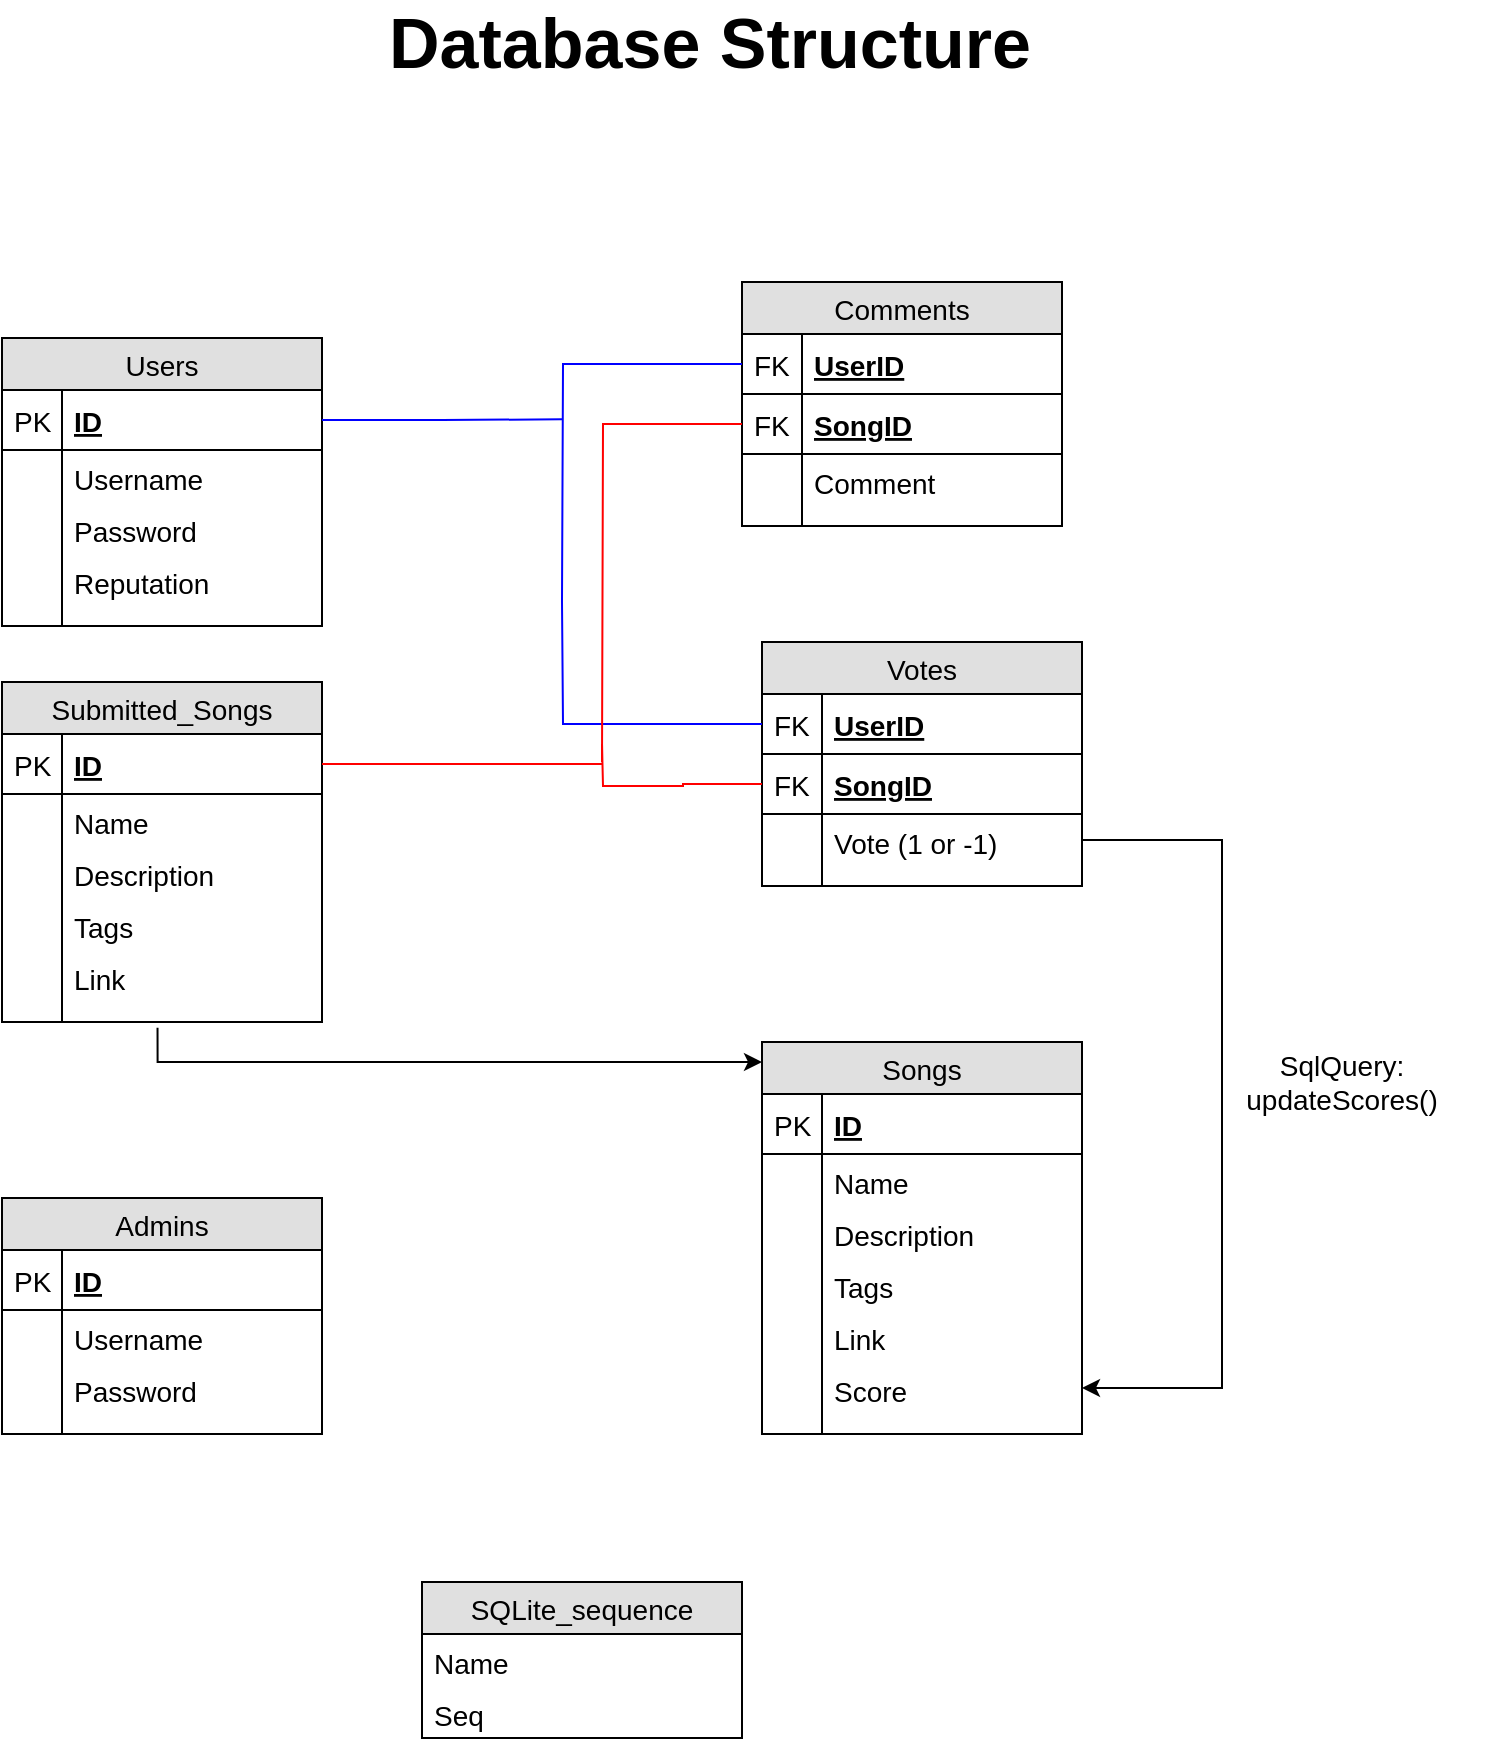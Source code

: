 <mxfile version="12.5.1" type="device"><diagram id="HdgvGrwC-kGfhAC0aPzF" name="Page-1"><mxGraphModel dx="2011" dy="1034" grid="1" gridSize="10" guides="1" tooltips="1" connect="1" arrows="1" fold="1" page="1" pageScale="1" pageWidth="850" pageHeight="1100" math="0" shadow="0"><root><mxCell id="0"/><mxCell id="1" parent="0"/><mxCell id="TPetmL6PevC2E9z7la2f-1" value="&lt;font size=&quot;1&quot;&gt;&lt;b style=&quot;font-size: 35px&quot;&gt;Database Structure&lt;/b&gt;&lt;/font&gt;" style="text;html=1;strokeColor=none;fillColor=none;align=center;verticalAlign=middle;whiteSpace=wrap;rounded=0;" vertex="1" parent="1"><mxGeometry x="259.29" y="60" width="330" height="20" as="geometry"/></mxCell><mxCell id="TPetmL6PevC2E9z7la2f-3" value="Admins" style="swimlane;fontStyle=0;childLayout=stackLayout;horizontal=1;startSize=26;fillColor=#e0e0e0;horizontalStack=0;resizeParent=1;resizeParentMax=0;resizeLast=0;collapsible=1;marginBottom=0;swimlaneFillColor=#ffffff;align=center;fontSize=14;strokeWidth=1;" vertex="1" parent="1"><mxGeometry x="70" y="648" width="160" height="118" as="geometry"/></mxCell><mxCell id="TPetmL6PevC2E9z7la2f-4" value="ID" style="shape=partialRectangle;top=0;left=0;right=0;bottom=1;align=left;verticalAlign=middle;fillColor=none;spacingLeft=34;spacingRight=4;overflow=hidden;rotatable=0;points=[[0,0.5],[1,0.5]];portConstraint=eastwest;dropTarget=0;fontStyle=5;fontSize=14;strokeWidth=1;" vertex="1" parent="TPetmL6PevC2E9z7la2f-3"><mxGeometry y="26" width="160" height="30" as="geometry"/></mxCell><mxCell id="TPetmL6PevC2E9z7la2f-5" value="PK" style="shape=partialRectangle;top=0;left=0;bottom=0;fillColor=none;align=left;verticalAlign=middle;spacingLeft=4;spacingRight=4;overflow=hidden;rotatable=0;points=[];portConstraint=eastwest;part=1;fontSize=14;strokeWidth=1;" vertex="1" connectable="0" parent="TPetmL6PevC2E9z7la2f-4"><mxGeometry width="30" height="30" as="geometry"/></mxCell><mxCell id="TPetmL6PevC2E9z7la2f-6" value="Username" style="shape=partialRectangle;top=0;left=0;right=0;bottom=0;align=left;verticalAlign=top;fillColor=none;spacingLeft=34;spacingRight=4;overflow=hidden;rotatable=0;points=[[0,0.5],[1,0.5]];portConstraint=eastwest;dropTarget=0;fontSize=14;strokeWidth=1;" vertex="1" parent="TPetmL6PevC2E9z7la2f-3"><mxGeometry y="56" width="160" height="26" as="geometry"/></mxCell><mxCell id="TPetmL6PevC2E9z7la2f-7" value="" style="shape=partialRectangle;top=0;left=0;bottom=0;fillColor=none;align=left;verticalAlign=top;spacingLeft=4;spacingRight=4;overflow=hidden;rotatable=0;points=[];portConstraint=eastwest;part=1;fontSize=14;strokeWidth=1;" vertex="1" connectable="0" parent="TPetmL6PevC2E9z7la2f-6"><mxGeometry width="30" height="26" as="geometry"/></mxCell><mxCell id="TPetmL6PevC2E9z7la2f-8" value="Password" style="shape=partialRectangle;top=0;left=0;right=0;bottom=0;align=left;verticalAlign=top;fillColor=none;spacingLeft=34;spacingRight=4;overflow=hidden;rotatable=0;points=[[0,0.5],[1,0.5]];portConstraint=eastwest;dropTarget=0;fontSize=14;strokeWidth=1;" vertex="1" parent="TPetmL6PevC2E9z7la2f-3"><mxGeometry y="82" width="160" height="26" as="geometry"/></mxCell><mxCell id="TPetmL6PevC2E9z7la2f-9" value="" style="shape=partialRectangle;top=0;left=0;bottom=0;fillColor=none;align=left;verticalAlign=top;spacingLeft=4;spacingRight=4;overflow=hidden;rotatable=0;points=[];portConstraint=eastwest;part=1;fontSize=14;strokeWidth=1;" vertex="1" connectable="0" parent="TPetmL6PevC2E9z7la2f-8"><mxGeometry width="30" height="26" as="geometry"/></mxCell><mxCell id="TPetmL6PevC2E9z7la2f-12" value="" style="shape=partialRectangle;top=0;left=0;right=0;bottom=0;align=left;verticalAlign=top;fillColor=none;spacingLeft=34;spacingRight=4;overflow=hidden;rotatable=0;points=[[0,0.5],[1,0.5]];portConstraint=eastwest;dropTarget=0;fontSize=14;strokeWidth=1;" vertex="1" parent="TPetmL6PevC2E9z7la2f-3"><mxGeometry y="108" width="160" height="10" as="geometry"/></mxCell><mxCell id="TPetmL6PevC2E9z7la2f-13" value="" style="shape=partialRectangle;top=0;left=0;bottom=0;fillColor=none;align=left;verticalAlign=top;spacingLeft=4;spacingRight=4;overflow=hidden;rotatable=0;points=[];portConstraint=eastwest;part=1;fontSize=14;strokeWidth=1;" vertex="1" connectable="0" parent="TPetmL6PevC2E9z7la2f-12"><mxGeometry width="30" height="10" as="geometry"/></mxCell><mxCell id="TPetmL6PevC2E9z7la2f-14" value="Users" style="swimlane;fontStyle=0;childLayout=stackLayout;horizontal=1;startSize=26;fillColor=#e0e0e0;horizontalStack=0;resizeParent=1;resizeParentMax=0;resizeLast=0;collapsible=1;marginBottom=0;swimlaneFillColor=#ffffff;align=center;fontSize=14;strokeWidth=1;" vertex="1" parent="1"><mxGeometry x="70" y="218" width="160" height="144" as="geometry"/></mxCell><mxCell id="TPetmL6PevC2E9z7la2f-15" value="ID" style="shape=partialRectangle;top=0;left=0;right=0;bottom=1;align=left;verticalAlign=middle;fillColor=none;spacingLeft=34;spacingRight=4;overflow=hidden;rotatable=0;points=[[0,0.5],[1,0.5]];portConstraint=eastwest;dropTarget=0;fontStyle=5;fontSize=14;strokeWidth=1;" vertex="1" parent="TPetmL6PevC2E9z7la2f-14"><mxGeometry y="26" width="160" height="30" as="geometry"/></mxCell><mxCell id="TPetmL6PevC2E9z7la2f-16" value="PK" style="shape=partialRectangle;top=0;left=0;bottom=0;fillColor=none;align=left;verticalAlign=middle;spacingLeft=4;spacingRight=4;overflow=hidden;rotatable=0;points=[];portConstraint=eastwest;part=1;fontSize=14;strokeWidth=1;" vertex="1" connectable="0" parent="TPetmL6PevC2E9z7la2f-15"><mxGeometry width="30" height="30" as="geometry"/></mxCell><mxCell id="TPetmL6PevC2E9z7la2f-17" value="Username" style="shape=partialRectangle;top=0;left=0;right=0;bottom=0;align=left;verticalAlign=top;fillColor=none;spacingLeft=34;spacingRight=4;overflow=hidden;rotatable=0;points=[[0,0.5],[1,0.5]];portConstraint=eastwest;dropTarget=0;fontSize=14;strokeWidth=1;" vertex="1" parent="TPetmL6PevC2E9z7la2f-14"><mxGeometry y="56" width="160" height="26" as="geometry"/></mxCell><mxCell id="TPetmL6PevC2E9z7la2f-18" value="" style="shape=partialRectangle;top=0;left=0;bottom=0;fillColor=none;align=left;verticalAlign=top;spacingLeft=4;spacingRight=4;overflow=hidden;rotatable=0;points=[];portConstraint=eastwest;part=1;fontSize=14;strokeWidth=1;" vertex="1" connectable="0" parent="TPetmL6PevC2E9z7la2f-17"><mxGeometry width="30" height="26" as="geometry"/></mxCell><mxCell id="TPetmL6PevC2E9z7la2f-19" value="Password" style="shape=partialRectangle;top=0;left=0;right=0;bottom=0;align=left;verticalAlign=top;fillColor=none;spacingLeft=34;spacingRight=4;overflow=hidden;rotatable=0;points=[[0,0.5],[1,0.5]];portConstraint=eastwest;dropTarget=0;fontSize=14;strokeWidth=1;" vertex="1" parent="TPetmL6PevC2E9z7la2f-14"><mxGeometry y="82" width="160" height="26" as="geometry"/></mxCell><mxCell id="TPetmL6PevC2E9z7la2f-20" value="" style="shape=partialRectangle;top=0;left=0;bottom=0;fillColor=none;align=left;verticalAlign=top;spacingLeft=4;spacingRight=4;overflow=hidden;rotatable=0;points=[];portConstraint=eastwest;part=1;fontSize=14;strokeWidth=1;" vertex="1" connectable="0" parent="TPetmL6PevC2E9z7la2f-19"><mxGeometry width="30" height="26" as="geometry"/></mxCell><mxCell id="TPetmL6PevC2E9z7la2f-23" value="Reputation" style="shape=partialRectangle;top=0;left=0;right=0;bottom=0;align=left;verticalAlign=top;fillColor=none;spacingLeft=34;spacingRight=4;overflow=hidden;rotatable=0;points=[[0,0.5],[1,0.5]];portConstraint=eastwest;dropTarget=0;fontSize=14;strokeWidth=1;" vertex="1" parent="TPetmL6PevC2E9z7la2f-14"><mxGeometry y="108" width="160" height="26" as="geometry"/></mxCell><mxCell id="TPetmL6PevC2E9z7la2f-24" value="" style="shape=partialRectangle;top=0;left=0;bottom=0;fillColor=none;align=left;verticalAlign=top;spacingLeft=4;spacingRight=4;overflow=hidden;rotatable=0;points=[];portConstraint=eastwest;part=1;fontSize=14;strokeWidth=1;" vertex="1" connectable="0" parent="TPetmL6PevC2E9z7la2f-23"><mxGeometry width="30" height="26" as="geometry"/></mxCell><mxCell id="TPetmL6PevC2E9z7la2f-21" value="" style="shape=partialRectangle;top=0;left=0;right=0;bottom=0;align=left;verticalAlign=top;fillColor=none;spacingLeft=34;spacingRight=4;overflow=hidden;rotatable=0;points=[[0,0.5],[1,0.5]];portConstraint=eastwest;dropTarget=0;fontSize=14;strokeWidth=1;" vertex="1" parent="TPetmL6PevC2E9z7la2f-14"><mxGeometry y="134" width="160" height="10" as="geometry"/></mxCell><mxCell id="TPetmL6PevC2E9z7la2f-22" value="" style="shape=partialRectangle;top=0;left=0;bottom=0;fillColor=none;align=left;verticalAlign=top;spacingLeft=4;spacingRight=4;overflow=hidden;rotatable=0;points=[];portConstraint=eastwest;part=1;fontSize=14;strokeWidth=1;" vertex="1" connectable="0" parent="TPetmL6PevC2E9z7la2f-21"><mxGeometry width="30" height="10" as="geometry"/></mxCell><mxCell id="TPetmL6PevC2E9z7la2f-25" value="Comments" style="swimlane;fontStyle=0;childLayout=stackLayout;horizontal=1;startSize=26;fillColor=#e0e0e0;horizontalStack=0;resizeParent=1;resizeParentMax=0;resizeLast=0;collapsible=1;marginBottom=0;swimlaneFillColor=#ffffff;align=center;fontSize=14;strokeWidth=1;" vertex="1" parent="1"><mxGeometry x="440" y="190" width="160" height="122" as="geometry"/></mxCell><mxCell id="TPetmL6PevC2E9z7la2f-26" value="UserID" style="shape=partialRectangle;top=0;left=0;right=0;bottom=1;align=left;verticalAlign=middle;fillColor=none;spacingLeft=34;spacingRight=4;overflow=hidden;rotatable=0;points=[[0,0.5],[1,0.5]];portConstraint=eastwest;dropTarget=0;fontStyle=5;fontSize=14;strokeWidth=1;" vertex="1" parent="TPetmL6PevC2E9z7la2f-25"><mxGeometry y="26" width="160" height="30" as="geometry"/></mxCell><mxCell id="TPetmL6PevC2E9z7la2f-27" value="FK" style="shape=partialRectangle;top=0;left=0;bottom=0;fillColor=none;align=left;verticalAlign=middle;spacingLeft=4;spacingRight=4;overflow=hidden;rotatable=0;points=[];portConstraint=eastwest;part=1;fontSize=14;strokeWidth=1;" vertex="1" connectable="0" parent="TPetmL6PevC2E9z7la2f-26"><mxGeometry width="30" height="30" as="geometry"/></mxCell><mxCell id="TPetmL6PevC2E9z7la2f-37" value="SongID" style="shape=partialRectangle;top=0;left=0;right=0;bottom=1;align=left;verticalAlign=middle;fillColor=none;spacingLeft=34;spacingRight=4;overflow=hidden;rotatable=0;points=[[0,0.5],[1,0.5]];portConstraint=eastwest;dropTarget=0;fontStyle=5;fontSize=14;strokeWidth=1;" vertex="1" parent="TPetmL6PevC2E9z7la2f-25"><mxGeometry y="56" width="160" height="30" as="geometry"/></mxCell><mxCell id="TPetmL6PevC2E9z7la2f-38" value="FK" style="shape=partialRectangle;top=0;left=0;bottom=0;fillColor=none;align=left;verticalAlign=middle;spacingLeft=4;spacingRight=4;overflow=hidden;rotatable=0;points=[];portConstraint=eastwest;part=1;fontSize=14;strokeWidth=1;" vertex="1" connectable="0" parent="TPetmL6PevC2E9z7la2f-37"><mxGeometry width="30" height="30" as="geometry"/></mxCell><mxCell id="TPetmL6PevC2E9z7la2f-28" value="Comment" style="shape=partialRectangle;top=0;left=0;right=0;bottom=0;align=left;verticalAlign=top;fillColor=none;spacingLeft=34;spacingRight=4;overflow=hidden;rotatable=0;points=[[0,0.5],[1,0.5]];portConstraint=eastwest;dropTarget=0;fontSize=14;strokeWidth=1;" vertex="1" parent="TPetmL6PevC2E9z7la2f-25"><mxGeometry y="86" width="160" height="26" as="geometry"/></mxCell><mxCell id="TPetmL6PevC2E9z7la2f-29" value="" style="shape=partialRectangle;top=0;left=0;bottom=0;fillColor=none;align=left;verticalAlign=top;spacingLeft=4;spacingRight=4;overflow=hidden;rotatable=0;points=[];portConstraint=eastwest;part=1;fontSize=14;strokeWidth=1;" vertex="1" connectable="0" parent="TPetmL6PevC2E9z7la2f-28"><mxGeometry width="30" height="26" as="geometry"/></mxCell><mxCell id="TPetmL6PevC2E9z7la2f-34" value="" style="shape=partialRectangle;top=0;left=0;right=0;bottom=0;align=left;verticalAlign=top;fillColor=none;spacingLeft=34;spacingRight=4;overflow=hidden;rotatable=0;points=[[0,0.5],[1,0.5]];portConstraint=eastwest;dropTarget=0;fontSize=14;strokeWidth=1;" vertex="1" parent="TPetmL6PevC2E9z7la2f-25"><mxGeometry y="112" width="160" height="10" as="geometry"/></mxCell><mxCell id="TPetmL6PevC2E9z7la2f-35" value="" style="shape=partialRectangle;top=0;left=0;bottom=0;fillColor=none;align=left;verticalAlign=top;spacingLeft=4;spacingRight=4;overflow=hidden;rotatable=0;points=[];portConstraint=eastwest;part=1;fontSize=14;strokeWidth=1;" vertex="1" connectable="0" parent="TPetmL6PevC2E9z7la2f-34"><mxGeometry width="30" height="10" as="geometry"/></mxCell><mxCell id="TPetmL6PevC2E9z7la2f-39" value="Votes" style="swimlane;fontStyle=0;childLayout=stackLayout;horizontal=1;startSize=26;fillColor=#e0e0e0;horizontalStack=0;resizeParent=1;resizeParentMax=0;resizeLast=0;collapsible=1;marginBottom=0;swimlaneFillColor=#ffffff;align=center;fontSize=14;strokeWidth=1;" vertex="1" parent="1"><mxGeometry x="450" y="370" width="160" height="122" as="geometry"/></mxCell><mxCell id="TPetmL6PevC2E9z7la2f-40" value="UserID" style="shape=partialRectangle;top=0;left=0;right=0;bottom=1;align=left;verticalAlign=middle;fillColor=none;spacingLeft=34;spacingRight=4;overflow=hidden;rotatable=0;points=[[0,0.5],[1,0.5]];portConstraint=eastwest;dropTarget=0;fontStyle=5;fontSize=14;strokeWidth=1;" vertex="1" parent="TPetmL6PevC2E9z7la2f-39"><mxGeometry y="26" width="160" height="30" as="geometry"/></mxCell><mxCell id="TPetmL6PevC2E9z7la2f-41" value="FK" style="shape=partialRectangle;top=0;left=0;bottom=0;fillColor=none;align=left;verticalAlign=middle;spacingLeft=4;spacingRight=4;overflow=hidden;rotatable=0;points=[];portConstraint=eastwest;part=1;fontSize=14;strokeWidth=1;" vertex="1" connectable="0" parent="TPetmL6PevC2E9z7la2f-40"><mxGeometry width="30" height="30" as="geometry"/></mxCell><mxCell id="TPetmL6PevC2E9z7la2f-42" value="SongID" style="shape=partialRectangle;top=0;left=0;right=0;bottom=1;align=left;verticalAlign=middle;fillColor=none;spacingLeft=34;spacingRight=4;overflow=hidden;rotatable=0;points=[[0,0.5],[1,0.5]];portConstraint=eastwest;dropTarget=0;fontStyle=5;fontSize=14;strokeWidth=1;" vertex="1" parent="TPetmL6PevC2E9z7la2f-39"><mxGeometry y="56" width="160" height="30" as="geometry"/></mxCell><mxCell id="TPetmL6PevC2E9z7la2f-43" value="FK" style="shape=partialRectangle;top=0;left=0;bottom=0;fillColor=none;align=left;verticalAlign=middle;spacingLeft=4;spacingRight=4;overflow=hidden;rotatable=0;points=[];portConstraint=eastwest;part=1;fontSize=14;strokeWidth=1;" vertex="1" connectable="0" parent="TPetmL6PevC2E9z7la2f-42"><mxGeometry width="30" height="30" as="geometry"/></mxCell><mxCell id="TPetmL6PevC2E9z7la2f-44" value="Vote (1 or -1)" style="shape=partialRectangle;top=0;left=0;right=0;bottom=0;align=left;verticalAlign=top;fillColor=none;spacingLeft=34;spacingRight=4;overflow=hidden;rotatable=0;points=[[0,0.5],[1,0.5]];portConstraint=eastwest;dropTarget=0;fontSize=14;strokeWidth=1;" vertex="1" parent="TPetmL6PevC2E9z7la2f-39"><mxGeometry y="86" width="160" height="26" as="geometry"/></mxCell><mxCell id="TPetmL6PevC2E9z7la2f-45" value="" style="shape=partialRectangle;top=0;left=0;bottom=0;fillColor=none;align=left;verticalAlign=top;spacingLeft=4;spacingRight=4;overflow=hidden;rotatable=0;points=[];portConstraint=eastwest;part=1;fontSize=14;strokeWidth=1;" vertex="1" connectable="0" parent="TPetmL6PevC2E9z7la2f-44"><mxGeometry width="30" height="26" as="geometry"/></mxCell><mxCell id="TPetmL6PevC2E9z7la2f-46" value="" style="shape=partialRectangle;top=0;left=0;right=0;bottom=0;align=left;verticalAlign=top;fillColor=none;spacingLeft=34;spacingRight=4;overflow=hidden;rotatable=0;points=[[0,0.5],[1,0.5]];portConstraint=eastwest;dropTarget=0;fontSize=14;strokeWidth=1;" vertex="1" parent="TPetmL6PevC2E9z7la2f-39"><mxGeometry y="112" width="160" height="10" as="geometry"/></mxCell><mxCell id="TPetmL6PevC2E9z7la2f-47" value="" style="shape=partialRectangle;top=0;left=0;bottom=0;fillColor=none;align=left;verticalAlign=top;spacingLeft=4;spacingRight=4;overflow=hidden;rotatable=0;points=[];portConstraint=eastwest;part=1;fontSize=14;strokeWidth=1;" vertex="1" connectable="0" parent="TPetmL6PevC2E9z7la2f-46"><mxGeometry width="30" height="10" as="geometry"/></mxCell><mxCell id="TPetmL6PevC2E9z7la2f-48" value="Songs" style="swimlane;fontStyle=0;childLayout=stackLayout;horizontal=1;startSize=26;fillColor=#e0e0e0;horizontalStack=0;resizeParent=1;resizeParentMax=0;resizeLast=0;collapsible=1;marginBottom=0;swimlaneFillColor=#ffffff;align=center;fontSize=14;strokeWidth=1;" vertex="1" parent="1"><mxGeometry x="450" y="570" width="160" height="196" as="geometry"/></mxCell><mxCell id="TPetmL6PevC2E9z7la2f-49" value="ID" style="shape=partialRectangle;top=0;left=0;right=0;bottom=1;align=left;verticalAlign=middle;fillColor=none;spacingLeft=34;spacingRight=4;overflow=hidden;rotatable=0;points=[[0,0.5],[1,0.5]];portConstraint=eastwest;dropTarget=0;fontStyle=5;fontSize=14;strokeWidth=1;" vertex="1" parent="TPetmL6PevC2E9z7la2f-48"><mxGeometry y="26" width="160" height="30" as="geometry"/></mxCell><mxCell id="TPetmL6PevC2E9z7la2f-50" value="PK" style="shape=partialRectangle;top=0;left=0;bottom=0;fillColor=none;align=left;verticalAlign=middle;spacingLeft=4;spacingRight=4;overflow=hidden;rotatable=0;points=[];portConstraint=eastwest;part=1;fontSize=14;strokeWidth=1;" vertex="1" connectable="0" parent="TPetmL6PevC2E9z7la2f-49"><mxGeometry width="30" height="30" as="geometry"/></mxCell><mxCell id="TPetmL6PevC2E9z7la2f-51" value="Name" style="shape=partialRectangle;top=0;left=0;right=0;bottom=0;align=left;verticalAlign=top;fillColor=none;spacingLeft=34;spacingRight=4;overflow=hidden;rotatable=0;points=[[0,0.5],[1,0.5]];portConstraint=eastwest;dropTarget=0;fontSize=14;strokeWidth=1;" vertex="1" parent="TPetmL6PevC2E9z7la2f-48"><mxGeometry y="56" width="160" height="26" as="geometry"/></mxCell><mxCell id="TPetmL6PevC2E9z7la2f-52" value="" style="shape=partialRectangle;top=0;left=0;bottom=0;fillColor=none;align=left;verticalAlign=top;spacingLeft=4;spacingRight=4;overflow=hidden;rotatable=0;points=[];portConstraint=eastwest;part=1;fontSize=14;strokeWidth=1;" vertex="1" connectable="0" parent="TPetmL6PevC2E9z7la2f-51"><mxGeometry width="30" height="26" as="geometry"/></mxCell><mxCell id="TPetmL6PevC2E9z7la2f-53" value="Description" style="shape=partialRectangle;top=0;left=0;right=0;bottom=0;align=left;verticalAlign=top;fillColor=none;spacingLeft=34;spacingRight=4;overflow=hidden;rotatable=0;points=[[0,0.5],[1,0.5]];portConstraint=eastwest;dropTarget=0;fontSize=14;strokeWidth=1;" vertex="1" parent="TPetmL6PevC2E9z7la2f-48"><mxGeometry y="82" width="160" height="26" as="geometry"/></mxCell><mxCell id="TPetmL6PevC2E9z7la2f-54" value="" style="shape=partialRectangle;top=0;left=0;bottom=0;fillColor=none;align=left;verticalAlign=top;spacingLeft=4;spacingRight=4;overflow=hidden;rotatable=0;points=[];portConstraint=eastwest;part=1;fontSize=14;strokeWidth=1;" vertex="1" connectable="0" parent="TPetmL6PevC2E9z7la2f-53"><mxGeometry width="30" height="26" as="geometry"/></mxCell><mxCell id="TPetmL6PevC2E9z7la2f-55" value="Tags" style="shape=partialRectangle;top=0;left=0;right=0;bottom=0;align=left;verticalAlign=top;fillColor=none;spacingLeft=34;spacingRight=4;overflow=hidden;rotatable=0;points=[[0,0.5],[1,0.5]];portConstraint=eastwest;dropTarget=0;fontSize=14;strokeWidth=1;" vertex="1" parent="TPetmL6PevC2E9z7la2f-48"><mxGeometry y="108" width="160" height="26" as="geometry"/></mxCell><mxCell id="TPetmL6PevC2E9z7la2f-56" value="" style="shape=partialRectangle;top=0;left=0;bottom=0;fillColor=none;align=left;verticalAlign=top;spacingLeft=4;spacingRight=4;overflow=hidden;rotatable=0;points=[];portConstraint=eastwest;part=1;fontSize=14;strokeWidth=1;" vertex="1" connectable="0" parent="TPetmL6PevC2E9z7la2f-55"><mxGeometry width="30" height="26" as="geometry"/></mxCell><mxCell id="TPetmL6PevC2E9z7la2f-59" value="Link" style="shape=partialRectangle;top=0;left=0;right=0;bottom=0;align=left;verticalAlign=top;fillColor=none;spacingLeft=34;spacingRight=4;overflow=hidden;rotatable=0;points=[[0,0.5],[1,0.5]];portConstraint=eastwest;dropTarget=0;fontSize=14;strokeWidth=1;" vertex="1" parent="TPetmL6PevC2E9z7la2f-48"><mxGeometry y="134" width="160" height="26" as="geometry"/></mxCell><mxCell id="TPetmL6PevC2E9z7la2f-60" value="" style="shape=partialRectangle;top=0;left=0;bottom=0;fillColor=none;align=left;verticalAlign=top;spacingLeft=4;spacingRight=4;overflow=hidden;rotatable=0;points=[];portConstraint=eastwest;part=1;fontSize=14;strokeWidth=1;" vertex="1" connectable="0" parent="TPetmL6PevC2E9z7la2f-59"><mxGeometry width="30" height="26" as="geometry"/></mxCell><mxCell id="TPetmL6PevC2E9z7la2f-61" value="Score" style="shape=partialRectangle;top=0;left=0;right=0;bottom=0;align=left;verticalAlign=top;fillColor=none;spacingLeft=34;spacingRight=4;overflow=hidden;rotatable=0;points=[[0,0.5],[1,0.5]];portConstraint=eastwest;dropTarget=0;fontSize=14;strokeWidth=1;" vertex="1" parent="TPetmL6PevC2E9z7la2f-48"><mxGeometry y="160" width="160" height="26" as="geometry"/></mxCell><mxCell id="TPetmL6PevC2E9z7la2f-62" value="" style="shape=partialRectangle;top=0;left=0;bottom=0;fillColor=none;align=left;verticalAlign=top;spacingLeft=4;spacingRight=4;overflow=hidden;rotatable=0;points=[];portConstraint=eastwest;part=1;fontSize=14;strokeWidth=1;" vertex="1" connectable="0" parent="TPetmL6PevC2E9z7la2f-61"><mxGeometry width="30" height="26" as="geometry"/></mxCell><mxCell id="TPetmL6PevC2E9z7la2f-57" value="" style="shape=partialRectangle;top=0;left=0;right=0;bottom=0;align=left;verticalAlign=top;fillColor=none;spacingLeft=34;spacingRight=4;overflow=hidden;rotatable=0;points=[[0,0.5],[1,0.5]];portConstraint=eastwest;dropTarget=0;fontSize=14;strokeWidth=1;" vertex="1" parent="TPetmL6PevC2E9z7la2f-48"><mxGeometry y="186" width="160" height="10" as="geometry"/></mxCell><mxCell id="TPetmL6PevC2E9z7la2f-58" value="" style="shape=partialRectangle;top=0;left=0;bottom=0;fillColor=none;align=left;verticalAlign=top;spacingLeft=4;spacingRight=4;overflow=hidden;rotatable=0;points=[];portConstraint=eastwest;part=1;fontSize=14;strokeWidth=1;" vertex="1" connectable="0" parent="TPetmL6PevC2E9z7la2f-57"><mxGeometry width="30" height="10" as="geometry"/></mxCell><mxCell id="TPetmL6PevC2E9z7la2f-63" value="Submitted_Songs" style="swimlane;fontStyle=0;childLayout=stackLayout;horizontal=1;startSize=26;fillColor=#e0e0e0;horizontalStack=0;resizeParent=1;resizeParentMax=0;resizeLast=0;collapsible=1;marginBottom=0;swimlaneFillColor=#ffffff;align=center;fontSize=14;strokeWidth=1;" vertex="1" parent="1"><mxGeometry x="70" y="390" width="160" height="170" as="geometry"/></mxCell><mxCell id="TPetmL6PevC2E9z7la2f-64" value="ID" style="shape=partialRectangle;top=0;left=0;right=0;bottom=1;align=left;verticalAlign=middle;fillColor=none;spacingLeft=34;spacingRight=4;overflow=hidden;rotatable=0;points=[[0,0.5],[1,0.5]];portConstraint=eastwest;dropTarget=0;fontStyle=5;fontSize=14;strokeWidth=1;" vertex="1" parent="TPetmL6PevC2E9z7la2f-63"><mxGeometry y="26" width="160" height="30" as="geometry"/></mxCell><mxCell id="TPetmL6PevC2E9z7la2f-65" value="PK" style="shape=partialRectangle;top=0;left=0;bottom=0;fillColor=none;align=left;verticalAlign=middle;spacingLeft=4;spacingRight=4;overflow=hidden;rotatable=0;points=[];portConstraint=eastwest;part=1;fontSize=14;strokeWidth=1;" vertex="1" connectable="0" parent="TPetmL6PevC2E9z7la2f-64"><mxGeometry width="30" height="30" as="geometry"/></mxCell><mxCell id="TPetmL6PevC2E9z7la2f-66" value="Name" style="shape=partialRectangle;top=0;left=0;right=0;bottom=0;align=left;verticalAlign=top;fillColor=none;spacingLeft=34;spacingRight=4;overflow=hidden;rotatable=0;points=[[0,0.5],[1,0.5]];portConstraint=eastwest;dropTarget=0;fontSize=14;strokeWidth=1;" vertex="1" parent="TPetmL6PevC2E9z7la2f-63"><mxGeometry y="56" width="160" height="26" as="geometry"/></mxCell><mxCell id="TPetmL6PevC2E9z7la2f-67" value="" style="shape=partialRectangle;top=0;left=0;bottom=0;fillColor=none;align=left;verticalAlign=top;spacingLeft=4;spacingRight=4;overflow=hidden;rotatable=0;points=[];portConstraint=eastwest;part=1;fontSize=14;strokeWidth=1;" vertex="1" connectable="0" parent="TPetmL6PevC2E9z7la2f-66"><mxGeometry width="30" height="26" as="geometry"/></mxCell><mxCell id="TPetmL6PevC2E9z7la2f-68" value="Description" style="shape=partialRectangle;top=0;left=0;right=0;bottom=0;align=left;verticalAlign=top;fillColor=none;spacingLeft=34;spacingRight=4;overflow=hidden;rotatable=0;points=[[0,0.5],[1,0.5]];portConstraint=eastwest;dropTarget=0;fontSize=14;strokeWidth=1;" vertex="1" parent="TPetmL6PevC2E9z7la2f-63"><mxGeometry y="82" width="160" height="26" as="geometry"/></mxCell><mxCell id="TPetmL6PevC2E9z7la2f-69" value="" style="shape=partialRectangle;top=0;left=0;bottom=0;fillColor=none;align=left;verticalAlign=top;spacingLeft=4;spacingRight=4;overflow=hidden;rotatable=0;points=[];portConstraint=eastwest;part=1;fontSize=14;strokeWidth=1;" vertex="1" connectable="0" parent="TPetmL6PevC2E9z7la2f-68"><mxGeometry width="30" height="26" as="geometry"/></mxCell><mxCell id="TPetmL6PevC2E9z7la2f-70" value="Tags" style="shape=partialRectangle;top=0;left=0;right=0;bottom=0;align=left;verticalAlign=top;fillColor=none;spacingLeft=34;spacingRight=4;overflow=hidden;rotatable=0;points=[[0,0.5],[1,0.5]];portConstraint=eastwest;dropTarget=0;fontSize=14;strokeWidth=1;" vertex="1" parent="TPetmL6PevC2E9z7la2f-63"><mxGeometry y="108" width="160" height="26" as="geometry"/></mxCell><mxCell id="TPetmL6PevC2E9z7la2f-71" value="" style="shape=partialRectangle;top=0;left=0;bottom=0;fillColor=none;align=left;verticalAlign=top;spacingLeft=4;spacingRight=4;overflow=hidden;rotatable=0;points=[];portConstraint=eastwest;part=1;fontSize=14;strokeWidth=1;" vertex="1" connectable="0" parent="TPetmL6PevC2E9z7la2f-70"><mxGeometry width="30" height="26" as="geometry"/></mxCell><mxCell id="TPetmL6PevC2E9z7la2f-72" value="Link" style="shape=partialRectangle;top=0;left=0;right=0;bottom=0;align=left;verticalAlign=top;fillColor=none;spacingLeft=34;spacingRight=4;overflow=hidden;rotatable=0;points=[[0,0.5],[1,0.5]];portConstraint=eastwest;dropTarget=0;fontSize=14;strokeWidth=1;" vertex="1" parent="TPetmL6PevC2E9z7la2f-63"><mxGeometry y="134" width="160" height="26" as="geometry"/></mxCell><mxCell id="TPetmL6PevC2E9z7la2f-73" value="" style="shape=partialRectangle;top=0;left=0;bottom=0;fillColor=none;align=left;verticalAlign=top;spacingLeft=4;spacingRight=4;overflow=hidden;rotatable=0;points=[];portConstraint=eastwest;part=1;fontSize=14;strokeWidth=1;" vertex="1" connectable="0" parent="TPetmL6PevC2E9z7la2f-72"><mxGeometry width="30" height="26" as="geometry"/></mxCell><mxCell id="TPetmL6PevC2E9z7la2f-76" value="" style="shape=partialRectangle;top=0;left=0;right=0;bottom=0;align=left;verticalAlign=top;fillColor=none;spacingLeft=34;spacingRight=4;overflow=hidden;rotatable=0;points=[[0,0.5],[1,0.5]];portConstraint=eastwest;dropTarget=0;fontSize=14;strokeWidth=1;" vertex="1" parent="TPetmL6PevC2E9z7la2f-63"><mxGeometry y="160" width="160" height="10" as="geometry"/></mxCell><mxCell id="TPetmL6PevC2E9z7la2f-77" value="" style="shape=partialRectangle;top=0;left=0;bottom=0;fillColor=none;align=left;verticalAlign=top;spacingLeft=4;spacingRight=4;overflow=hidden;rotatable=0;points=[];portConstraint=eastwest;part=1;fontSize=14;strokeWidth=1;" vertex="1" connectable="0" parent="TPetmL6PevC2E9z7la2f-76"><mxGeometry width="30" height="10" as="geometry"/></mxCell><mxCell id="TPetmL6PevC2E9z7la2f-95" style="edgeStyle=orthogonalEdgeStyle;rounded=0;orthogonalLoop=1;jettySize=auto;html=1;endArrow=none;endFill=0;fillColor=#dae8fc;strokeColor=#0000FF;strokeWidth=1;fontSize=14;" edge="1" parent="1" source="TPetmL6PevC2E9z7la2f-40"><mxGeometry relative="1" as="geometry"><mxPoint x="350" y="350" as="targetPoint"/></mxGeometry></mxCell><mxCell id="TPetmL6PevC2E9z7la2f-96" style="edgeStyle=orthogonalEdgeStyle;rounded=0;orthogonalLoop=1;jettySize=auto;html=1;endArrow=none;endFill=0;strokeColor=#0000FF;strokeWidth=1;fontSize=14;" edge="1" parent="1" source="TPetmL6PevC2E9z7la2f-26"><mxGeometry relative="1" as="geometry"><mxPoint x="350" y="350" as="targetPoint"/></mxGeometry></mxCell><mxCell id="TPetmL6PevC2E9z7la2f-97" style="edgeStyle=orthogonalEdgeStyle;rounded=0;orthogonalLoop=1;jettySize=auto;html=1;exitX=0;exitY=0.5;exitDx=0;exitDy=0;endArrow=none;endFill=0;strokeColor=#FF0000;strokeWidth=1;fontSize=14;" edge="1" parent="1" source="TPetmL6PevC2E9z7la2f-37"><mxGeometry relative="1" as="geometry"><mxPoint x="370" y="430" as="targetPoint"/></mxGeometry></mxCell><mxCell id="TPetmL6PevC2E9z7la2f-98" style="edgeStyle=orthogonalEdgeStyle;rounded=0;orthogonalLoop=1;jettySize=auto;html=1;exitX=0;exitY=0.5;exitDx=0;exitDy=0;endArrow=none;endFill=0;strokeColor=#FF0000;strokeWidth=1;fontSize=14;" edge="1" parent="1" source="TPetmL6PevC2E9z7la2f-42"><mxGeometry relative="1" as="geometry"><mxPoint x="370" y="421" as="targetPoint"/></mxGeometry></mxCell><mxCell id="TPetmL6PevC2E9z7la2f-100" style="edgeStyle=orthogonalEdgeStyle;rounded=0;orthogonalLoop=1;jettySize=auto;html=1;exitX=1;exitY=0.5;exitDx=0;exitDy=0;endArrow=none;endFill=0;strokeColor=#0000FF;strokeWidth=1;fontSize=14;" edge="1" parent="1" source="TPetmL6PevC2E9z7la2f-15"><mxGeometry relative="1" as="geometry"><mxPoint x="350" y="258.667" as="targetPoint"/></mxGeometry></mxCell><mxCell id="TPetmL6PevC2E9z7la2f-101" style="edgeStyle=orthogonalEdgeStyle;rounded=0;orthogonalLoop=1;jettySize=auto;html=1;endArrow=none;endFill=0;strokeColor=#FF0000;strokeWidth=1;fontSize=14;" edge="1" parent="1" source="TPetmL6PevC2E9z7la2f-64"><mxGeometry relative="1" as="geometry"><mxPoint x="370" y="431" as="targetPoint"/></mxGeometry></mxCell><mxCell id="TPetmL6PevC2E9z7la2f-103" style="edgeStyle=orthogonalEdgeStyle;rounded=0;orthogonalLoop=1;jettySize=auto;html=1;entryX=0;entryY=0.051;entryDx=0;entryDy=0;entryPerimeter=0;endArrow=classic;endFill=1;strokeColor=#000000;exitX=0.486;exitY=1.283;exitDx=0;exitDy=0;exitPerimeter=0;strokeWidth=1;fontSize=14;" edge="1" parent="1" source="TPetmL6PevC2E9z7la2f-76" target="TPetmL6PevC2E9z7la2f-48"><mxGeometry relative="1" as="geometry"><Array as="points"><mxPoint x="148" y="580"/></Array></mxGeometry></mxCell><mxCell id="TPetmL6PevC2E9z7la2f-104" style="edgeStyle=orthogonalEdgeStyle;rounded=0;orthogonalLoop=1;jettySize=auto;html=1;endArrow=classic;endFill=1;strokeColor=#000000;entryX=1;entryY=0.5;entryDx=0;entryDy=0;strokeWidth=1;fontSize=14;" edge="1" parent="1" source="TPetmL6PevC2E9z7la2f-44" target="TPetmL6PevC2E9z7la2f-61"><mxGeometry relative="1" as="geometry"><mxPoint x="630" y="750" as="targetPoint"/><Array as="points"><mxPoint x="680" y="469"/><mxPoint x="680" y="743"/></Array></mxGeometry></mxCell><mxCell id="TPetmL6PevC2E9z7la2f-105" value="SqlQuery:&lt;br&gt;updateScores()" style="text;html=1;strokeColor=none;fillColor=none;align=center;verticalAlign=middle;whiteSpace=wrap;rounded=0;strokeWidth=1;fontSize=14;" vertex="1" parent="1"><mxGeometry x="660" y="580" width="160" height="20" as="geometry"/></mxCell><mxCell id="TPetmL6PevC2E9z7la2f-106" value="SQLite_sequence" style="swimlane;fontStyle=0;childLayout=stackLayout;horizontal=1;startSize=26;fillColor=#e0e0e0;horizontalStack=0;resizeParent=1;resizeParentMax=0;resizeLast=0;collapsible=1;marginBottom=0;swimlaneFillColor=#ffffff;align=center;fontSize=14;strokeWidth=1;" vertex="1" parent="1"><mxGeometry x="280" y="840" width="160" height="78" as="geometry"/></mxCell><mxCell id="TPetmL6PevC2E9z7la2f-107" value="Name" style="text;strokeColor=none;fillColor=none;spacingLeft=4;spacingRight=4;overflow=hidden;rotatable=0;points=[[0,0.5],[1,0.5]];portConstraint=eastwest;fontSize=14;" vertex="1" parent="TPetmL6PevC2E9z7la2f-106"><mxGeometry y="26" width="160" height="26" as="geometry"/></mxCell><mxCell id="TPetmL6PevC2E9z7la2f-108" value="Seq" style="text;strokeColor=none;fillColor=none;spacingLeft=4;spacingRight=4;overflow=hidden;rotatable=0;points=[[0,0.5],[1,0.5]];portConstraint=eastwest;fontSize=14;" vertex="1" parent="TPetmL6PevC2E9z7la2f-106"><mxGeometry y="52" width="160" height="26" as="geometry"/></mxCell></root></mxGraphModel></diagram></mxfile>